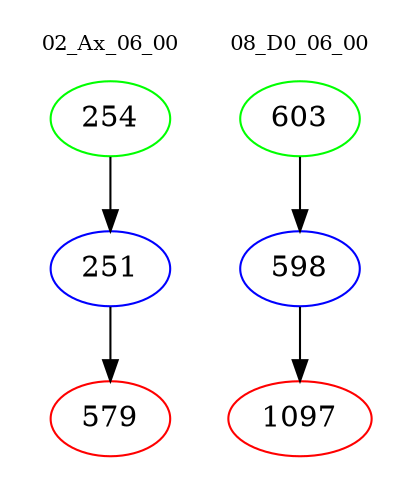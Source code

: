 digraph{
subgraph cluster_0 {
color = white
label = "02_Ax_06_00";
fontsize=10;
T0_254 [label="254", color="green"]
T0_254 -> T0_251 [color="black"]
T0_251 [label="251", color="blue"]
T0_251 -> T0_579 [color="black"]
T0_579 [label="579", color="red"]
}
subgraph cluster_1 {
color = white
label = "08_D0_06_00";
fontsize=10;
T1_603 [label="603", color="green"]
T1_603 -> T1_598 [color="black"]
T1_598 [label="598", color="blue"]
T1_598 -> T1_1097 [color="black"]
T1_1097 [label="1097", color="red"]
}
}
